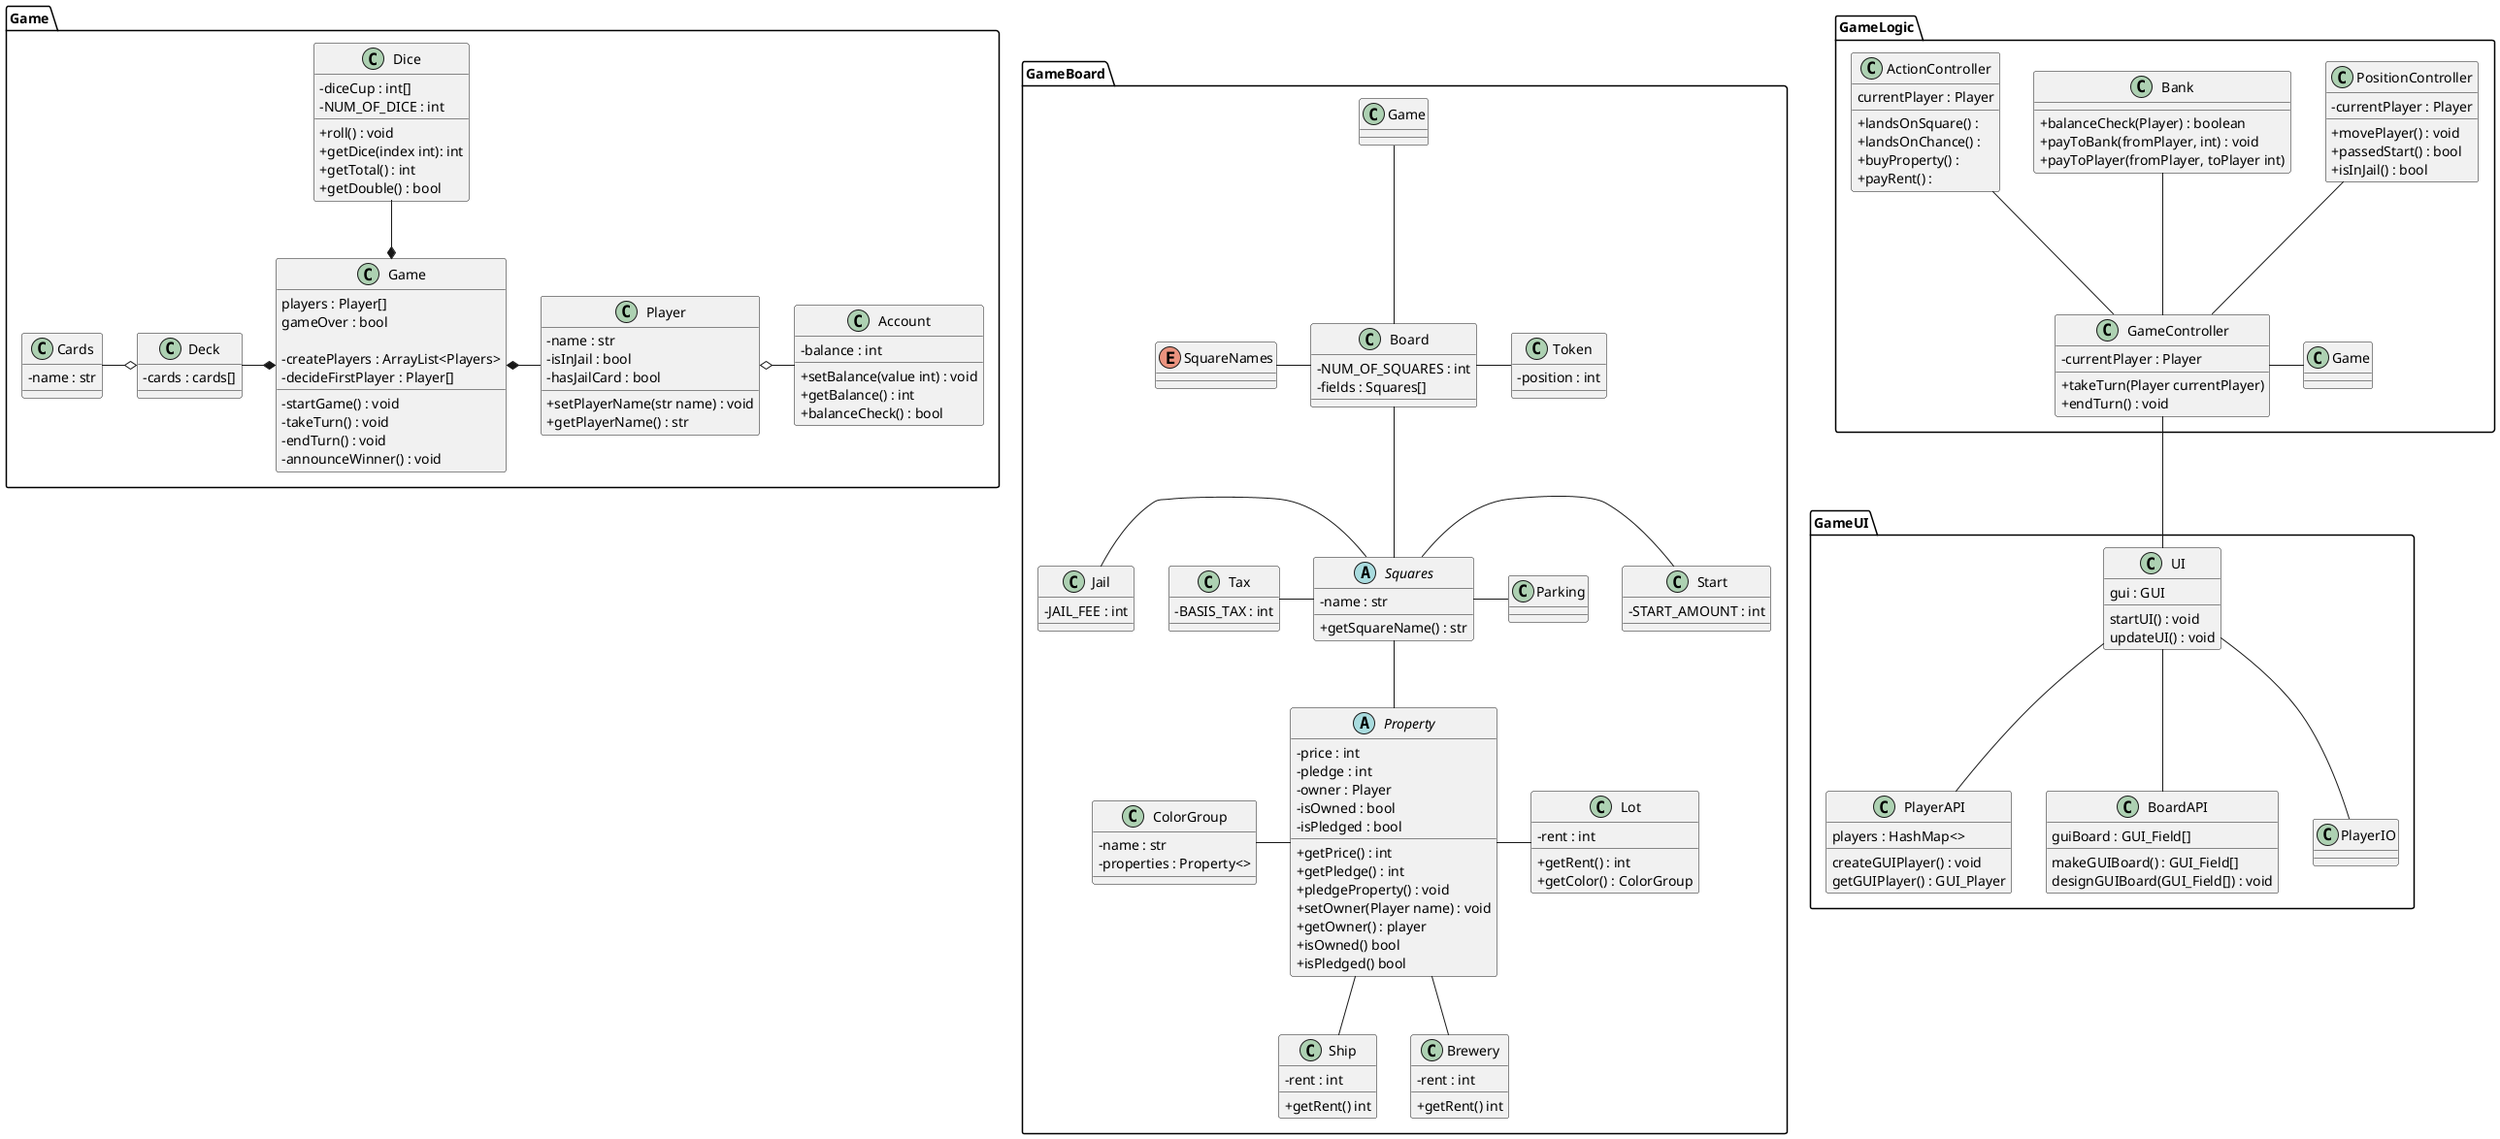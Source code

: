 @startuml
skinparam classAttributeIconSize 0

package Game {

    class Game {
    players : Player[]
    gameOver : bool

    -startGame() : void
    -createPlayers : ArrayList<Players>
    -decideFirstPlayer : Player[]
    -takeTurn() : void
    -endTurn() : void
    -announceWinner() : void

    }



    class Player {
        - name : str
        - isInJail : bool
        - hasJailCard : bool

        + setPlayerName(str name) : void
        + getPlayerName() : str
    }

    class Account {
        - balance : int

        + setBalance(value int) : void
        + getBalance() : int
        + balanceCheck() : bool
    }

    class Dice {
        - diceCup : int[]
        - NUM_OF_DICE : int

        +roll() : void
        +getDice(index int): int
        +getTotal() : int
        +getDouble() : bool
    }

    class Deck {
    - cards : cards[]
    }

    class Cards {
    - name : str
    }

Game *-u- Dice
Game *-r- Player
Game *-l- Deck
Deck o-l- Cards
Player o-r- Account

}

package GameBoard {

    class Board {
        - NUM_OF_SQUARES : int
        - fields : Squares[]
    }

    class Token {
        - position : int
    }

    abstract class Squares {
        - name : str

        + getSquareName() : str
    }

    abstract class Property {
        - price : int
        - pledge : int
        - owner : Player
        - isOwned : bool
        - isPledged : bool

        + getPrice() : int
        + getPledge() : int
        + pledgeProperty() : void
        + setOwner(Player name) : void
        + getOwner() : player
        + isOwned() bool
        + isPledged() bool

    }

    class Lot {
        - rent : int

        +getRent() : int
        +getColor() : ColorGroup
    }

    class Ship {
        - rent : int

        +getRent() int
    }

    class Brewery {
        - rent : int

        +getRent() int
    }

    class Start {
        - START_AMOUNT : int
    }

    class Jail {
        - JAIL_FEE : int
    }

    class Tax {
        - BASIS_TAX : int
    }

    class Parking {
    }

    class ColorGroup {
        - name : str
        - properties : Property<>
    }

    enum SquareNames {
    }
Game -d- Board
Board -d- Squares
Board -l- SquareNames
Board -r- Token
Squares -r- Start
Squares -r- Parking
Squares -l- Tax
Squares -l- Jail
Squares -d- Property
Property -r- Lot
Property -- Ship
Property -- Brewery
Property -l- ColorGroup
}

package GameLogic {

    class GameController {
        - currentPlayer : Player
        +takeTurn(Player currentPlayer)
        +endTurn() : void
    }
    class Bank {
        +balanceCheck(Player) : boolean
        +payToBank(fromPlayer, int) : void
        +payToPlayer(fromPlayer, toPlayer int)
    }
    class PositionController {
        -currentPlayer : Player


        +movePlayer() : void
        +passedStart() : bool
        +isInJail() : bool

    }
    class ActionController {
        currentPlayer : Player

        +landsOnSquare() :
        +landsOnChance() :
        +buyProperty() :
        +payRent() :
    }

    Game -l- GameController
    GameController -u- ActionController
    GameController -u- Bank
    GameController -u- PositionController
}

package GameUI {

    class UI {
    gui : GUI

    startUI() : void
    updateUI() : void
    }
    class PlayerAPI {
    players : HashMap<>

    createGUIPlayer() : void
    getGUIPlayer() : GUI_Player
    }

    class BoardAPI {
    guiBoard : GUI_Field[]

    makeGUIBoard() : GUI_Field[]
    designGUIBoard(GUI_Field[]) : void

    }

    class PlayerIO {}
    GameController -d- UI
    UI -d- PlayerAPI
    UI -d- BoardAPI
    UI -d- PlayerIO
}







@enduml